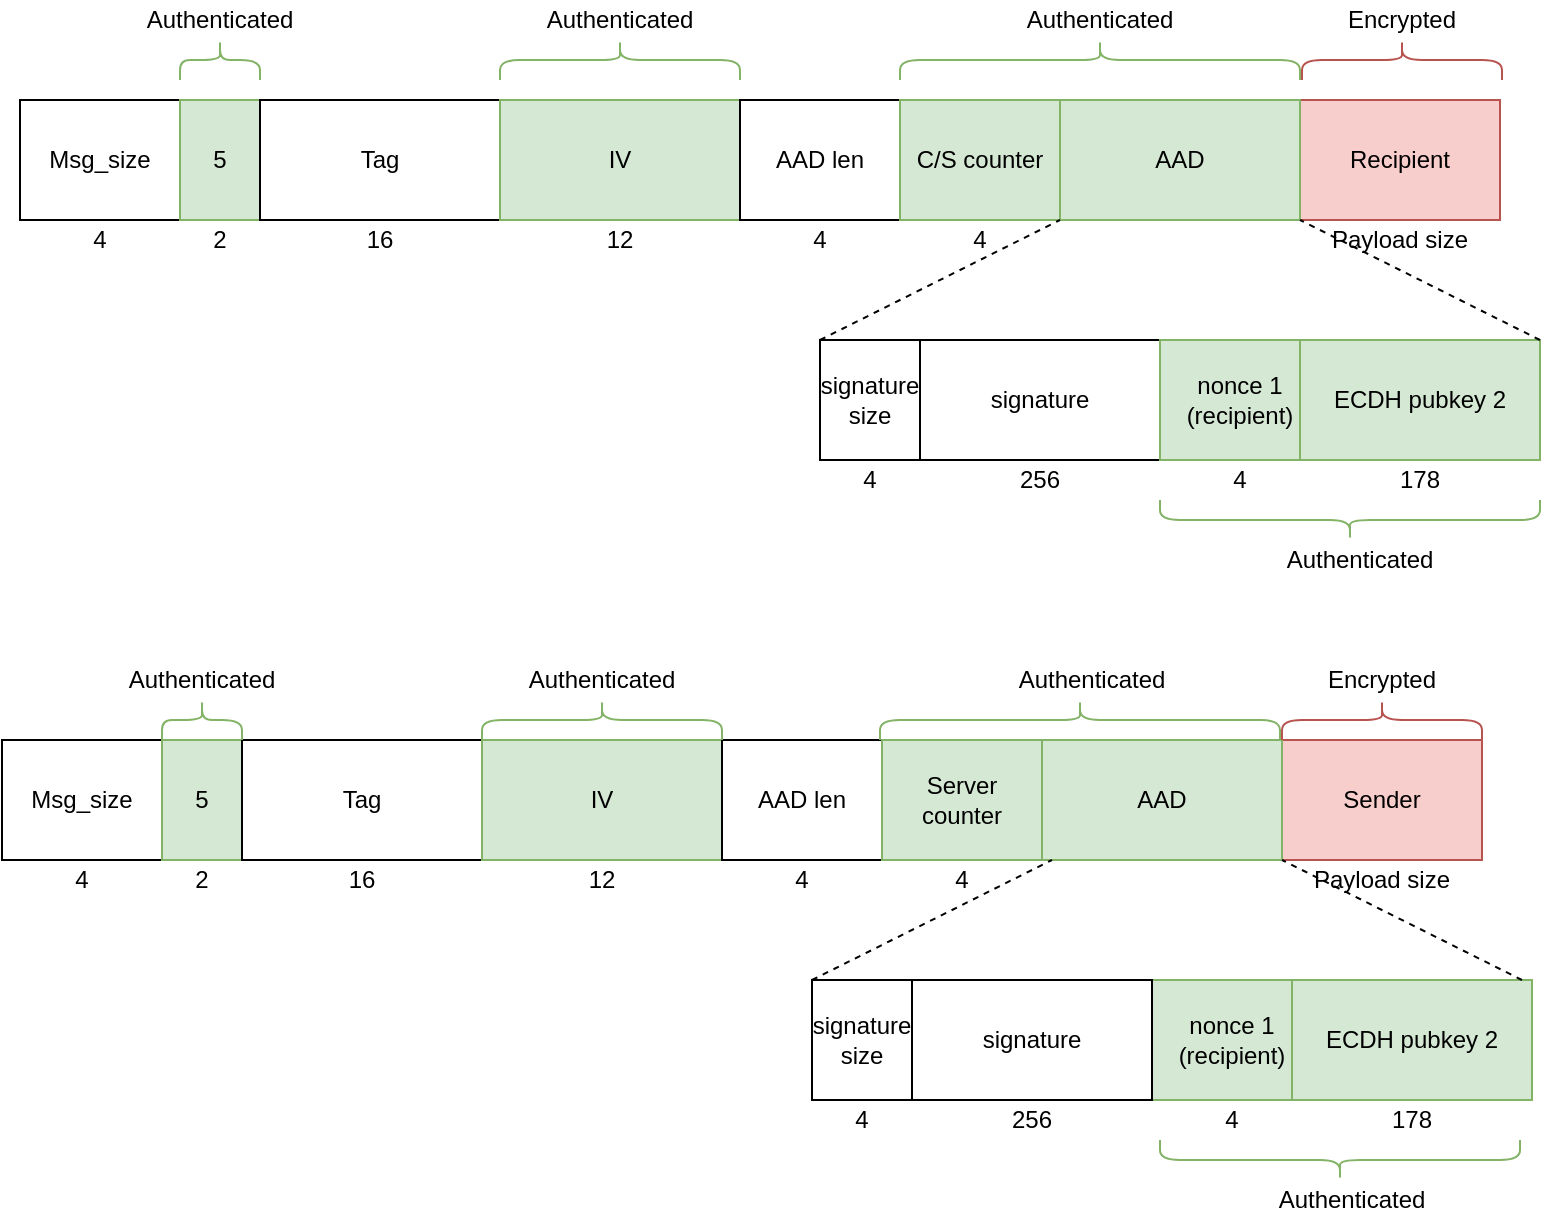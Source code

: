 <mxfile version="14.7.0" type="device"><diagram id="yOLiXkaNRsfPTJLArS_C" name="Page-1"><mxGraphModel dx="716" dy="377" grid="1" gridSize="10" guides="1" tooltips="1" connect="1" arrows="1" fold="1" page="1" pageScale="1" pageWidth="827" pageHeight="1169" math="0" shadow="0"><root><mxCell id="0"/><mxCell id="1" parent="0"/><mxCell id="jdgiOZ04sQyUqlLmH8CE-2" value="Msg_size" style="rounded=0;whiteSpace=wrap;html=1;" vertex="1" parent="1"><mxGeometry x="40" y="80" width="80" height="60" as="geometry"/></mxCell><mxCell id="jdgiOZ04sQyUqlLmH8CE-3" value="5" style="rounded=0;whiteSpace=wrap;html=1;fillColor=#d5e8d4;strokeColor=#82b366;" vertex="1" parent="1"><mxGeometry x="120" y="80" width="40" height="60" as="geometry"/></mxCell><mxCell id="jdgiOZ04sQyUqlLmH8CE-4" value="Tag" style="rounded=0;whiteSpace=wrap;html=1;" vertex="1" parent="1"><mxGeometry x="160" y="80" width="120" height="60" as="geometry"/></mxCell><mxCell id="jdgiOZ04sQyUqlLmH8CE-5" value="IV" style="rounded=0;whiteSpace=wrap;html=1;fillColor=#d5e8d4;strokeColor=#82b366;" vertex="1" parent="1"><mxGeometry x="280" y="80" width="120" height="60" as="geometry"/></mxCell><mxCell id="jdgiOZ04sQyUqlLmH8CE-7" value="AAD len" style="rounded=0;whiteSpace=wrap;html=1;" vertex="1" parent="1"><mxGeometry x="400" y="80" width="80" height="60" as="geometry"/></mxCell><mxCell id="jdgiOZ04sQyUqlLmH8CE-8" value="C/S counter" style="rounded=0;whiteSpace=wrap;html=1;fillColor=#d5e8d4;strokeColor=#82b366;" vertex="1" parent="1"><mxGeometry x="480" y="80" width="80" height="60" as="geometry"/></mxCell><mxCell id="jdgiOZ04sQyUqlLmH8CE-14" value="Recipient" style="rounded=0;whiteSpace=wrap;html=1;fillColor=#f8cecc;strokeColor=#b85450;" vertex="1" parent="1"><mxGeometry x="680" y="80" width="100" height="60" as="geometry"/></mxCell><mxCell id="jdgiOZ04sQyUqlLmH8CE-15" value="signature size" style="rounded=0;whiteSpace=wrap;html=1;" vertex="1" parent="1"><mxGeometry x="440" y="200" width="50" height="60" as="geometry"/></mxCell><mxCell id="jdgiOZ04sQyUqlLmH8CE-17" value="signature" style="rounded=0;whiteSpace=wrap;html=1;" vertex="1" parent="1"><mxGeometry x="490" y="200" width="120" height="60" as="geometry"/></mxCell><mxCell id="jdgiOZ04sQyUqlLmH8CE-18" value="4" style="text;html=1;strokeColor=none;fillColor=none;align=center;verticalAlign=middle;whiteSpace=wrap;rounded=0;" vertex="1" parent="1"><mxGeometry x="445" y="260" width="40" height="20" as="geometry"/></mxCell><mxCell id="jdgiOZ04sQyUqlLmH8CE-19" value="256" style="text;html=1;strokeColor=none;fillColor=none;align=center;verticalAlign=middle;whiteSpace=wrap;rounded=0;" vertex="1" parent="1"><mxGeometry x="530" y="260" width="40" height="20" as="geometry"/></mxCell><mxCell id="jdgiOZ04sQyUqlLmH8CE-21" value="4" style="text;html=1;strokeColor=none;fillColor=none;align=center;verticalAlign=middle;whiteSpace=wrap;rounded=0;" vertex="1" parent="1"><mxGeometry x="500" y="140" width="40" height="20" as="geometry"/></mxCell><mxCell id="jdgiOZ04sQyUqlLmH8CE-22" value="4" style="text;html=1;strokeColor=none;fillColor=none;align=center;verticalAlign=middle;whiteSpace=wrap;rounded=0;" vertex="1" parent="1"><mxGeometry x="420" y="140" width="40" height="20" as="geometry"/></mxCell><mxCell id="jdgiOZ04sQyUqlLmH8CE-23" value="12" style="text;html=1;strokeColor=none;fillColor=none;align=center;verticalAlign=middle;whiteSpace=wrap;rounded=0;" vertex="1" parent="1"><mxGeometry x="320" y="140" width="40" height="20" as="geometry"/></mxCell><mxCell id="jdgiOZ04sQyUqlLmH8CE-24" value="16" style="text;html=1;strokeColor=none;fillColor=none;align=center;verticalAlign=middle;whiteSpace=wrap;rounded=0;" vertex="1" parent="1"><mxGeometry x="200" y="140" width="40" height="20" as="geometry"/></mxCell><mxCell id="jdgiOZ04sQyUqlLmH8CE-25" value="2" style="text;html=1;strokeColor=none;fillColor=none;align=center;verticalAlign=middle;whiteSpace=wrap;rounded=0;" vertex="1" parent="1"><mxGeometry x="120" y="140" width="40" height="20" as="geometry"/></mxCell><mxCell id="jdgiOZ04sQyUqlLmH8CE-26" value="4" style="text;html=1;strokeColor=none;fillColor=none;align=center;verticalAlign=middle;whiteSpace=wrap;rounded=0;" vertex="1" parent="1"><mxGeometry x="60" y="140" width="40" height="20" as="geometry"/></mxCell><mxCell id="jdgiOZ04sQyUqlLmH8CE-27" value="Payload size" style="text;html=1;strokeColor=none;fillColor=none;align=center;verticalAlign=middle;whiteSpace=wrap;rounded=0;" vertex="1" parent="1"><mxGeometry x="690" y="140" width="80" height="20" as="geometry"/></mxCell><mxCell id="jdgiOZ04sQyUqlLmH8CE-28" value="Msg_size" style="rounded=0;whiteSpace=wrap;html=1;" vertex="1" parent="1"><mxGeometry x="31" y="400" width="80" height="60" as="geometry"/></mxCell><mxCell id="jdgiOZ04sQyUqlLmH8CE-29" value="5" style="rounded=0;whiteSpace=wrap;html=1;fillColor=#d5e8d4;strokeColor=#82b366;" vertex="1" parent="1"><mxGeometry x="111" y="400" width="40" height="60" as="geometry"/></mxCell><mxCell id="jdgiOZ04sQyUqlLmH8CE-30" value="Tag" style="rounded=0;whiteSpace=wrap;html=1;" vertex="1" parent="1"><mxGeometry x="151" y="400" width="120" height="60" as="geometry"/></mxCell><mxCell id="jdgiOZ04sQyUqlLmH8CE-31" value="IV" style="rounded=0;whiteSpace=wrap;html=1;fillColor=#d5e8d4;strokeColor=#82b366;" vertex="1" parent="1"><mxGeometry x="271" y="400" width="120" height="60" as="geometry"/></mxCell><mxCell id="jdgiOZ04sQyUqlLmH8CE-32" value="AAD len" style="rounded=0;whiteSpace=wrap;html=1;" vertex="1" parent="1"><mxGeometry x="391" y="400" width="80" height="60" as="geometry"/></mxCell><mxCell id="jdgiOZ04sQyUqlLmH8CE-33" value="Server counter" style="rounded=0;whiteSpace=wrap;html=1;fillColor=#d5e8d4;strokeColor=#82b366;" vertex="1" parent="1"><mxGeometry x="471" y="400" width="80" height="60" as="geometry"/></mxCell><mxCell id="jdgiOZ04sQyUqlLmH8CE-34" value="nonce 1&lt;br&gt;(recipient)" style="rounded=0;whiteSpace=wrap;html=1;fillColor=#d5e8d4;strokeColor=#82b366;" vertex="1" parent="1"><mxGeometry x="606" y="520" width="80" height="60" as="geometry"/></mxCell><mxCell id="jdgiOZ04sQyUqlLmH8CE-35" value="ECDH pubkey 2" style="rounded=0;whiteSpace=wrap;html=1;fillColor=#d5e8d4;strokeColor=#82b366;" vertex="1" parent="1"><mxGeometry x="676" y="520" width="120" height="60" as="geometry"/></mxCell><mxCell id="jdgiOZ04sQyUqlLmH8CE-36" value="178" style="text;html=1;strokeColor=none;fillColor=none;align=center;verticalAlign=middle;whiteSpace=wrap;rounded=0;" vertex="1" parent="1"><mxGeometry x="716" y="580" width="40" height="20" as="geometry"/></mxCell><mxCell id="jdgiOZ04sQyUqlLmH8CE-37" value="Sender" style="rounded=0;whiteSpace=wrap;html=1;fillColor=#f8cecc;strokeColor=#b85450;" vertex="1" parent="1"><mxGeometry x="671" y="400" width="100" height="60" as="geometry"/></mxCell><mxCell id="jdgiOZ04sQyUqlLmH8CE-38" value="signature size" style="rounded=0;whiteSpace=wrap;html=1;" vertex="1" parent="1"><mxGeometry x="436" y="520" width="50" height="60" as="geometry"/></mxCell><mxCell id="jdgiOZ04sQyUqlLmH8CE-39" value="signature" style="rounded=0;whiteSpace=wrap;html=1;" vertex="1" parent="1"><mxGeometry x="486" y="520" width="120" height="60" as="geometry"/></mxCell><mxCell id="jdgiOZ04sQyUqlLmH8CE-40" value="4" style="text;html=1;strokeColor=none;fillColor=none;align=center;verticalAlign=middle;whiteSpace=wrap;rounded=0;" vertex="1" parent="1"><mxGeometry x="441" y="580" width="40" height="20" as="geometry"/></mxCell><mxCell id="jdgiOZ04sQyUqlLmH8CE-41" value="256" style="text;html=1;strokeColor=none;fillColor=none;align=center;verticalAlign=middle;whiteSpace=wrap;rounded=0;" vertex="1" parent="1"><mxGeometry x="526" y="580" width="40" height="20" as="geometry"/></mxCell><mxCell id="jdgiOZ04sQyUqlLmH8CE-42" value="4" style="text;html=1;strokeColor=none;fillColor=none;align=center;verticalAlign=middle;whiteSpace=wrap;rounded=0;" vertex="1" parent="1"><mxGeometry x="626" y="580" width="40" height="20" as="geometry"/></mxCell><mxCell id="jdgiOZ04sQyUqlLmH8CE-43" value="4" style="text;html=1;strokeColor=none;fillColor=none;align=center;verticalAlign=middle;whiteSpace=wrap;rounded=0;" vertex="1" parent="1"><mxGeometry x="491" y="460" width="40" height="20" as="geometry"/></mxCell><mxCell id="jdgiOZ04sQyUqlLmH8CE-44" value="4" style="text;html=1;strokeColor=none;fillColor=none;align=center;verticalAlign=middle;whiteSpace=wrap;rounded=0;" vertex="1" parent="1"><mxGeometry x="411" y="460" width="40" height="20" as="geometry"/></mxCell><mxCell id="jdgiOZ04sQyUqlLmH8CE-45" value="12" style="text;html=1;strokeColor=none;fillColor=none;align=center;verticalAlign=middle;whiteSpace=wrap;rounded=0;" vertex="1" parent="1"><mxGeometry x="311" y="460" width="40" height="20" as="geometry"/></mxCell><mxCell id="jdgiOZ04sQyUqlLmH8CE-46" value="16" style="text;html=1;strokeColor=none;fillColor=none;align=center;verticalAlign=middle;whiteSpace=wrap;rounded=0;" vertex="1" parent="1"><mxGeometry x="191" y="460" width="40" height="20" as="geometry"/></mxCell><mxCell id="jdgiOZ04sQyUqlLmH8CE-47" value="2" style="text;html=1;strokeColor=none;fillColor=none;align=center;verticalAlign=middle;whiteSpace=wrap;rounded=0;" vertex="1" parent="1"><mxGeometry x="111" y="460" width="40" height="20" as="geometry"/></mxCell><mxCell id="jdgiOZ04sQyUqlLmH8CE-48" value="4" style="text;html=1;strokeColor=none;fillColor=none;align=center;verticalAlign=middle;whiteSpace=wrap;rounded=0;" vertex="1" parent="1"><mxGeometry x="51" y="460" width="40" height="20" as="geometry"/></mxCell><mxCell id="jdgiOZ04sQyUqlLmH8CE-49" value="Payload size" style="text;html=1;strokeColor=none;fillColor=none;align=center;verticalAlign=middle;whiteSpace=wrap;rounded=0;" vertex="1" parent="1"><mxGeometry x="681" y="460" width="80" height="20" as="geometry"/></mxCell><mxCell id="jdgiOZ04sQyUqlLmH8CE-50" value="AAD" style="rounded=0;whiteSpace=wrap;html=1;fillColor=#d5e8d4;strokeColor=#82b366;" vertex="1" parent="1"><mxGeometry x="560" y="80" width="120" height="60" as="geometry"/></mxCell><mxCell id="jdgiOZ04sQyUqlLmH8CE-52" value="AAD" style="rounded=0;whiteSpace=wrap;html=1;fillColor=#d5e8d4;strokeColor=#82b366;" vertex="1" parent="1"><mxGeometry x="551" y="400" width="120" height="60" as="geometry"/></mxCell><mxCell id="jdgiOZ04sQyUqlLmH8CE-54" value="nonce 1&lt;br&gt;(recipient)" style="rounded=0;whiteSpace=wrap;html=1;fillColor=#d5e8d4;strokeColor=#82b366;" vertex="1" parent="1"><mxGeometry x="610" y="200" width="80" height="60" as="geometry"/></mxCell><mxCell id="jdgiOZ04sQyUqlLmH8CE-55" value="ECDH pubkey 2" style="rounded=0;whiteSpace=wrap;html=1;fillColor=#d5e8d4;strokeColor=#82b366;" vertex="1" parent="1"><mxGeometry x="680" y="200" width="120" height="60" as="geometry"/></mxCell><mxCell id="jdgiOZ04sQyUqlLmH8CE-56" value="178" style="text;html=1;strokeColor=none;fillColor=none;align=center;verticalAlign=middle;whiteSpace=wrap;rounded=0;" vertex="1" parent="1"><mxGeometry x="720" y="260" width="40" height="20" as="geometry"/></mxCell><mxCell id="jdgiOZ04sQyUqlLmH8CE-57" value="4" style="text;html=1;strokeColor=none;fillColor=none;align=center;verticalAlign=middle;whiteSpace=wrap;rounded=0;" vertex="1" parent="1"><mxGeometry x="630" y="260" width="40" height="20" as="geometry"/></mxCell><mxCell id="jdgiOZ04sQyUqlLmH8CE-60" value="" style="endArrow=none;dashed=1;html=1;entryX=0;entryY=1;entryDx=0;entryDy=0;exitX=0;exitY=0;exitDx=0;exitDy=0;" edge="1" parent="1" source="jdgiOZ04sQyUqlLmH8CE-15" target="jdgiOZ04sQyUqlLmH8CE-50"><mxGeometry width="50" height="50" relative="1" as="geometry"><mxPoint x="410" y="280" as="sourcePoint"/><mxPoint x="460" y="230" as="targetPoint"/></mxGeometry></mxCell><mxCell id="jdgiOZ04sQyUqlLmH8CE-61" value="" style="endArrow=none;dashed=1;html=1;entryX=1;entryY=1;entryDx=0;entryDy=0;exitX=1;exitY=0;exitDx=0;exitDy=0;exitPerimeter=0;" edge="1" parent="1" source="jdgiOZ04sQyUqlLmH8CE-55" target="jdgiOZ04sQyUqlLmH8CE-50"><mxGeometry width="50" height="50" relative="1" as="geometry"><mxPoint x="410" y="280" as="sourcePoint"/><mxPoint x="460" y="230" as="targetPoint"/></mxGeometry></mxCell><mxCell id="jdgiOZ04sQyUqlLmH8CE-63" value="" style="endArrow=none;dashed=1;html=1;entryX=0;entryY=1;entryDx=0;entryDy=0;exitX=0;exitY=0;exitDx=0;exitDy=0;" edge="1" parent="1"><mxGeometry width="50" height="50" relative="1" as="geometry"><mxPoint x="436" y="520" as="sourcePoint"/><mxPoint x="556" y="460" as="targetPoint"/></mxGeometry></mxCell><mxCell id="jdgiOZ04sQyUqlLmH8CE-64" value="" style="endArrow=none;dashed=1;html=1;entryX=1;entryY=1;entryDx=0;entryDy=0;exitX=1;exitY=0;exitDx=0;exitDy=0;exitPerimeter=0;" edge="1" parent="1"><mxGeometry width="50" height="50" relative="1" as="geometry"><mxPoint x="791" y="520" as="sourcePoint"/><mxPoint x="671" y="460" as="targetPoint"/></mxGeometry></mxCell><mxCell id="jdgiOZ04sQyUqlLmH8CE-65" value="" style="shape=curlyBracket;whiteSpace=wrap;html=1;rounded=1;direction=south;fillColor=#d5e8d4;strokeColor=#82b366;" vertex="1" parent="1"><mxGeometry x="480" y="50" width="200" height="20" as="geometry"/></mxCell><mxCell id="jdgiOZ04sQyUqlLmH8CE-66" value="Authenticated" style="text;html=1;strokeColor=none;fillColor=none;align=center;verticalAlign=middle;whiteSpace=wrap;rounded=0;" vertex="1" parent="1"><mxGeometry x="560" y="30" width="40" height="20" as="geometry"/></mxCell><mxCell id="jdgiOZ04sQyUqlLmH8CE-67" value="" style="shape=curlyBracket;whiteSpace=wrap;html=1;rounded=1;direction=south;fillColor=#d5e8d4;strokeColor=#82b366;" vertex="1" parent="1"><mxGeometry x="280" y="50" width="120" height="20" as="geometry"/></mxCell><mxCell id="jdgiOZ04sQyUqlLmH8CE-68" value="Authenticated" style="text;html=1;strokeColor=none;fillColor=none;align=center;verticalAlign=middle;whiteSpace=wrap;rounded=0;" vertex="1" parent="1"><mxGeometry x="320" y="30" width="40" height="20" as="geometry"/></mxCell><mxCell id="jdgiOZ04sQyUqlLmH8CE-69" value="" style="shape=curlyBracket;whiteSpace=wrap;html=1;rounded=1;direction=south;fillColor=#d5e8d4;strokeColor=#82b366;" vertex="1" parent="1"><mxGeometry x="271" y="380" width="120" height="20" as="geometry"/></mxCell><mxCell id="jdgiOZ04sQyUqlLmH8CE-70" value="Authenticated" style="text;html=1;strokeColor=none;fillColor=none;align=center;verticalAlign=middle;whiteSpace=wrap;rounded=0;" vertex="1" parent="1"><mxGeometry x="311" y="360" width="40" height="20" as="geometry"/></mxCell><mxCell id="jdgiOZ04sQyUqlLmH8CE-71" value="" style="shape=curlyBracket;whiteSpace=wrap;html=1;rounded=1;direction=south;fillColor=#d5e8d4;strokeColor=#82b366;" vertex="1" parent="1"><mxGeometry x="470" y="380" width="200" height="20" as="geometry"/></mxCell><mxCell id="jdgiOZ04sQyUqlLmH8CE-72" value="Authenticated" style="text;html=1;strokeColor=none;fillColor=none;align=center;verticalAlign=middle;whiteSpace=wrap;rounded=0;" vertex="1" parent="1"><mxGeometry x="556" y="360" width="40" height="20" as="geometry"/></mxCell><mxCell id="jdgiOZ04sQyUqlLmH8CE-75" value="" style="shape=curlyBracket;whiteSpace=wrap;html=1;rounded=1;direction=north;fillColor=#d5e8d4;strokeColor=#82b366;" vertex="1" parent="1"><mxGeometry x="610" y="600" width="180" height="20" as="geometry"/></mxCell><mxCell id="jdgiOZ04sQyUqlLmH8CE-76" value="Authenticated" style="text;html=1;strokeColor=none;fillColor=none;align=center;verticalAlign=middle;whiteSpace=wrap;rounded=0;" vertex="1" parent="1"><mxGeometry x="686" y="620" width="40" height="20" as="geometry"/></mxCell><mxCell id="jdgiOZ04sQyUqlLmH8CE-80" value="" style="shape=curlyBracket;whiteSpace=wrap;html=1;rounded=1;direction=south;fillColor=#d5e8d4;strokeColor=#82b366;" vertex="1" parent="1"><mxGeometry x="120" y="50" width="40" height="20" as="geometry"/></mxCell><mxCell id="jdgiOZ04sQyUqlLmH8CE-81" value="Authenticated" style="text;html=1;strokeColor=none;fillColor=none;align=center;verticalAlign=middle;whiteSpace=wrap;rounded=0;" vertex="1" parent="1"><mxGeometry x="120" y="30" width="40" height="20" as="geometry"/></mxCell><mxCell id="jdgiOZ04sQyUqlLmH8CE-82" value="" style="shape=curlyBracket;whiteSpace=wrap;html=1;rounded=1;direction=south;fillColor=#d5e8d4;strokeColor=#82b366;" vertex="1" parent="1"><mxGeometry x="111" y="380" width="40" height="20" as="geometry"/></mxCell><mxCell id="jdgiOZ04sQyUqlLmH8CE-83" value="Authenticated" style="text;html=1;strokeColor=none;fillColor=none;align=center;verticalAlign=middle;whiteSpace=wrap;rounded=0;" vertex="1" parent="1"><mxGeometry x="111" y="360" width="40" height="20" as="geometry"/></mxCell><mxCell id="jdgiOZ04sQyUqlLmH8CE-84" value="" style="shape=curlyBracket;whiteSpace=wrap;html=1;rounded=1;direction=north;fillColor=#d5e8d4;strokeColor=#82b366;" vertex="1" parent="1"><mxGeometry x="610" y="280" width="190" height="20" as="geometry"/></mxCell><mxCell id="jdgiOZ04sQyUqlLmH8CE-85" value="Authenticated" style="text;html=1;strokeColor=none;fillColor=none;align=center;verticalAlign=middle;whiteSpace=wrap;rounded=0;" vertex="1" parent="1"><mxGeometry x="690" y="300" width="40" height="20" as="geometry"/></mxCell><mxCell id="jdgiOZ04sQyUqlLmH8CE-86" value="" style="shape=curlyBracket;whiteSpace=wrap;html=1;rounded=1;direction=south;fillColor=#f8cecc;strokeColor=#b85450;" vertex="1" parent="1"><mxGeometry x="681" y="50" width="100" height="20" as="geometry"/></mxCell><mxCell id="jdgiOZ04sQyUqlLmH8CE-87" value="Encrypted" style="text;html=1;strokeColor=none;fillColor=none;align=center;verticalAlign=middle;whiteSpace=wrap;rounded=0;" vertex="1" parent="1"><mxGeometry x="711" y="30" width="40" height="20" as="geometry"/></mxCell><mxCell id="jdgiOZ04sQyUqlLmH8CE-88" value="" style="shape=curlyBracket;whiteSpace=wrap;html=1;rounded=1;direction=south;fillColor=#f8cecc;strokeColor=#b85450;" vertex="1" parent="1"><mxGeometry x="671" y="380" width="100" height="20" as="geometry"/></mxCell><mxCell id="jdgiOZ04sQyUqlLmH8CE-89" value="Encrypted" style="text;html=1;strokeColor=none;fillColor=none;align=center;verticalAlign=middle;whiteSpace=wrap;rounded=0;" vertex="1" parent="1"><mxGeometry x="701" y="360" width="40" height="20" as="geometry"/></mxCell></root></mxGraphModel></diagram></mxfile>